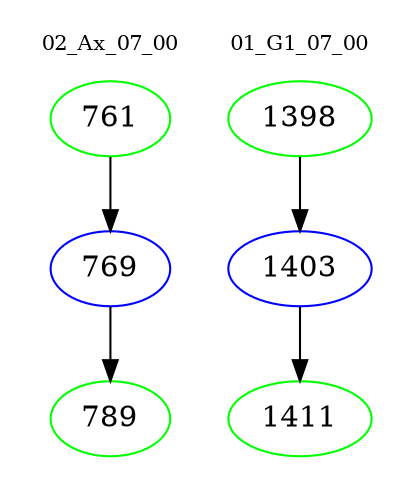 digraph{
subgraph cluster_0 {
color = white
label = "02_Ax_07_00";
fontsize=10;
T0_761 [label="761", color="green"]
T0_761 -> T0_769 [color="black"]
T0_769 [label="769", color="blue"]
T0_769 -> T0_789 [color="black"]
T0_789 [label="789", color="green"]
}
subgraph cluster_1 {
color = white
label = "01_G1_07_00";
fontsize=10;
T1_1398 [label="1398", color="green"]
T1_1398 -> T1_1403 [color="black"]
T1_1403 [label="1403", color="blue"]
T1_1403 -> T1_1411 [color="black"]
T1_1411 [label="1411", color="green"]
}
}

